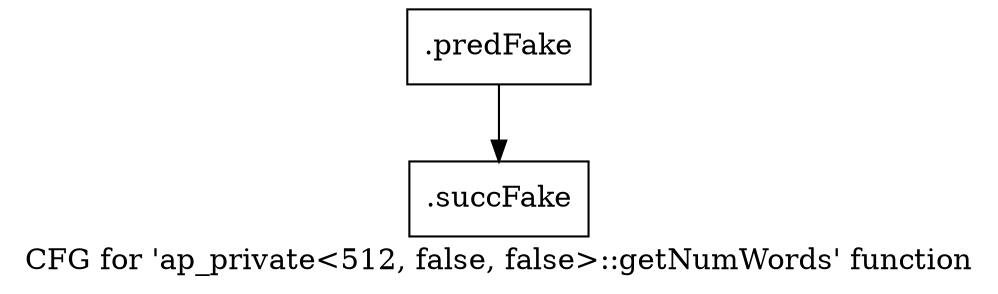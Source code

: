 digraph "CFG for 'ap_private\<512, false, false\>::getNumWords' function" {
	label="CFG for 'ap_private\<512, false, false\>::getNumWords' function";

	Node0x57a9220 [shape=record,filename="",linenumber="",label="{.predFake}"];
	Node0x57a9220 -> Node0x605f950[ callList="" memoryops="" filename="/mnt/xilinx/Vitis_HLS/2021.2/include/etc/ap_private.h" execusionnum="0"];
	Node0x605f950 [shape=record,filename="/mnt/xilinx/Vitis_HLS/2021.2/include/etc/ap_private.h",linenumber="5531",label="{.succFake}"];
}
